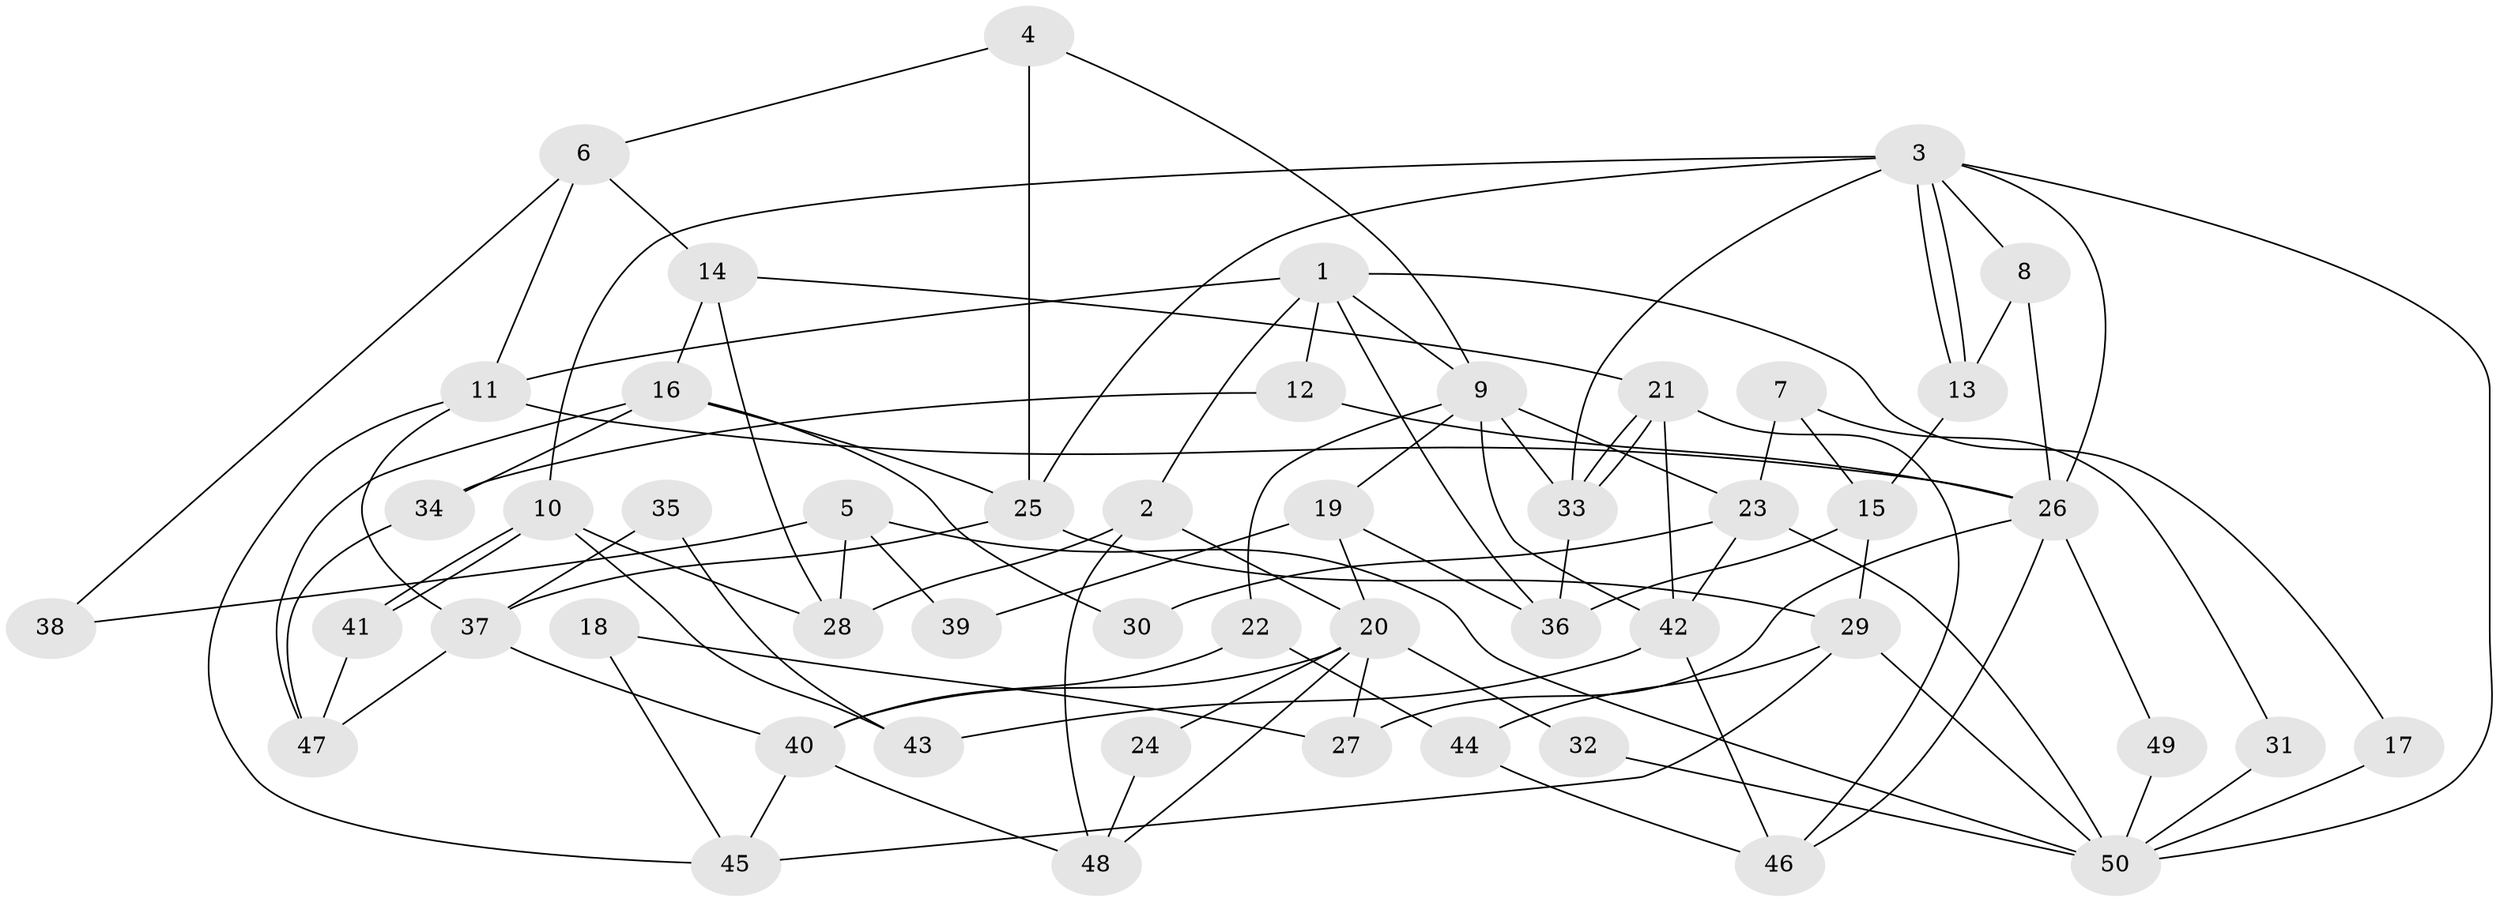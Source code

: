 // coarse degree distribution, {5: 0.16129032258064516, 7: 0.0967741935483871, 3: 0.12903225806451613, 4: 0.16129032258064516, 8: 0.12903225806451613, 2: 0.2903225806451613, 6: 0.03225806451612903}
// Generated by graph-tools (version 1.1) at 2025/51/03/04/25 22:51:18]
// undirected, 50 vertices, 100 edges
graph export_dot {
  node [color=gray90,style=filled];
  1;
  2;
  3;
  4;
  5;
  6;
  7;
  8;
  9;
  10;
  11;
  12;
  13;
  14;
  15;
  16;
  17;
  18;
  19;
  20;
  21;
  22;
  23;
  24;
  25;
  26;
  27;
  28;
  29;
  30;
  31;
  32;
  33;
  34;
  35;
  36;
  37;
  38;
  39;
  40;
  41;
  42;
  43;
  44;
  45;
  46;
  47;
  48;
  49;
  50;
  1 -- 36;
  1 -- 11;
  1 -- 2;
  1 -- 9;
  1 -- 12;
  1 -- 17;
  2 -- 20;
  2 -- 28;
  2 -- 48;
  3 -- 13;
  3 -- 13;
  3 -- 50;
  3 -- 8;
  3 -- 10;
  3 -- 25;
  3 -- 26;
  3 -- 33;
  4 -- 6;
  4 -- 9;
  4 -- 25;
  5 -- 28;
  5 -- 50;
  5 -- 38;
  5 -- 39;
  6 -- 11;
  6 -- 14;
  6 -- 38;
  7 -- 15;
  7 -- 23;
  7 -- 31;
  8 -- 26;
  8 -- 13;
  9 -- 33;
  9 -- 19;
  9 -- 22;
  9 -- 23;
  9 -- 42;
  10 -- 41;
  10 -- 41;
  10 -- 28;
  10 -- 43;
  11 -- 26;
  11 -- 45;
  11 -- 37;
  12 -- 26;
  12 -- 34;
  13 -- 15;
  14 -- 28;
  14 -- 16;
  14 -- 21;
  15 -- 29;
  15 -- 36;
  16 -- 47;
  16 -- 25;
  16 -- 30;
  16 -- 34;
  17 -- 50;
  18 -- 27;
  18 -- 45;
  19 -- 36;
  19 -- 20;
  19 -- 39;
  20 -- 40;
  20 -- 24;
  20 -- 27;
  20 -- 32;
  20 -- 48;
  21 -- 33;
  21 -- 33;
  21 -- 42;
  21 -- 46;
  22 -- 40;
  22 -- 44;
  23 -- 42;
  23 -- 30;
  23 -- 50;
  24 -- 48;
  25 -- 29;
  25 -- 37;
  26 -- 46;
  26 -- 27;
  26 -- 49;
  29 -- 44;
  29 -- 45;
  29 -- 50;
  31 -- 50;
  32 -- 50;
  33 -- 36;
  34 -- 47;
  35 -- 43;
  35 -- 37;
  37 -- 40;
  37 -- 47;
  40 -- 48;
  40 -- 45;
  41 -- 47;
  42 -- 43;
  42 -- 46;
  44 -- 46;
  49 -- 50;
}
